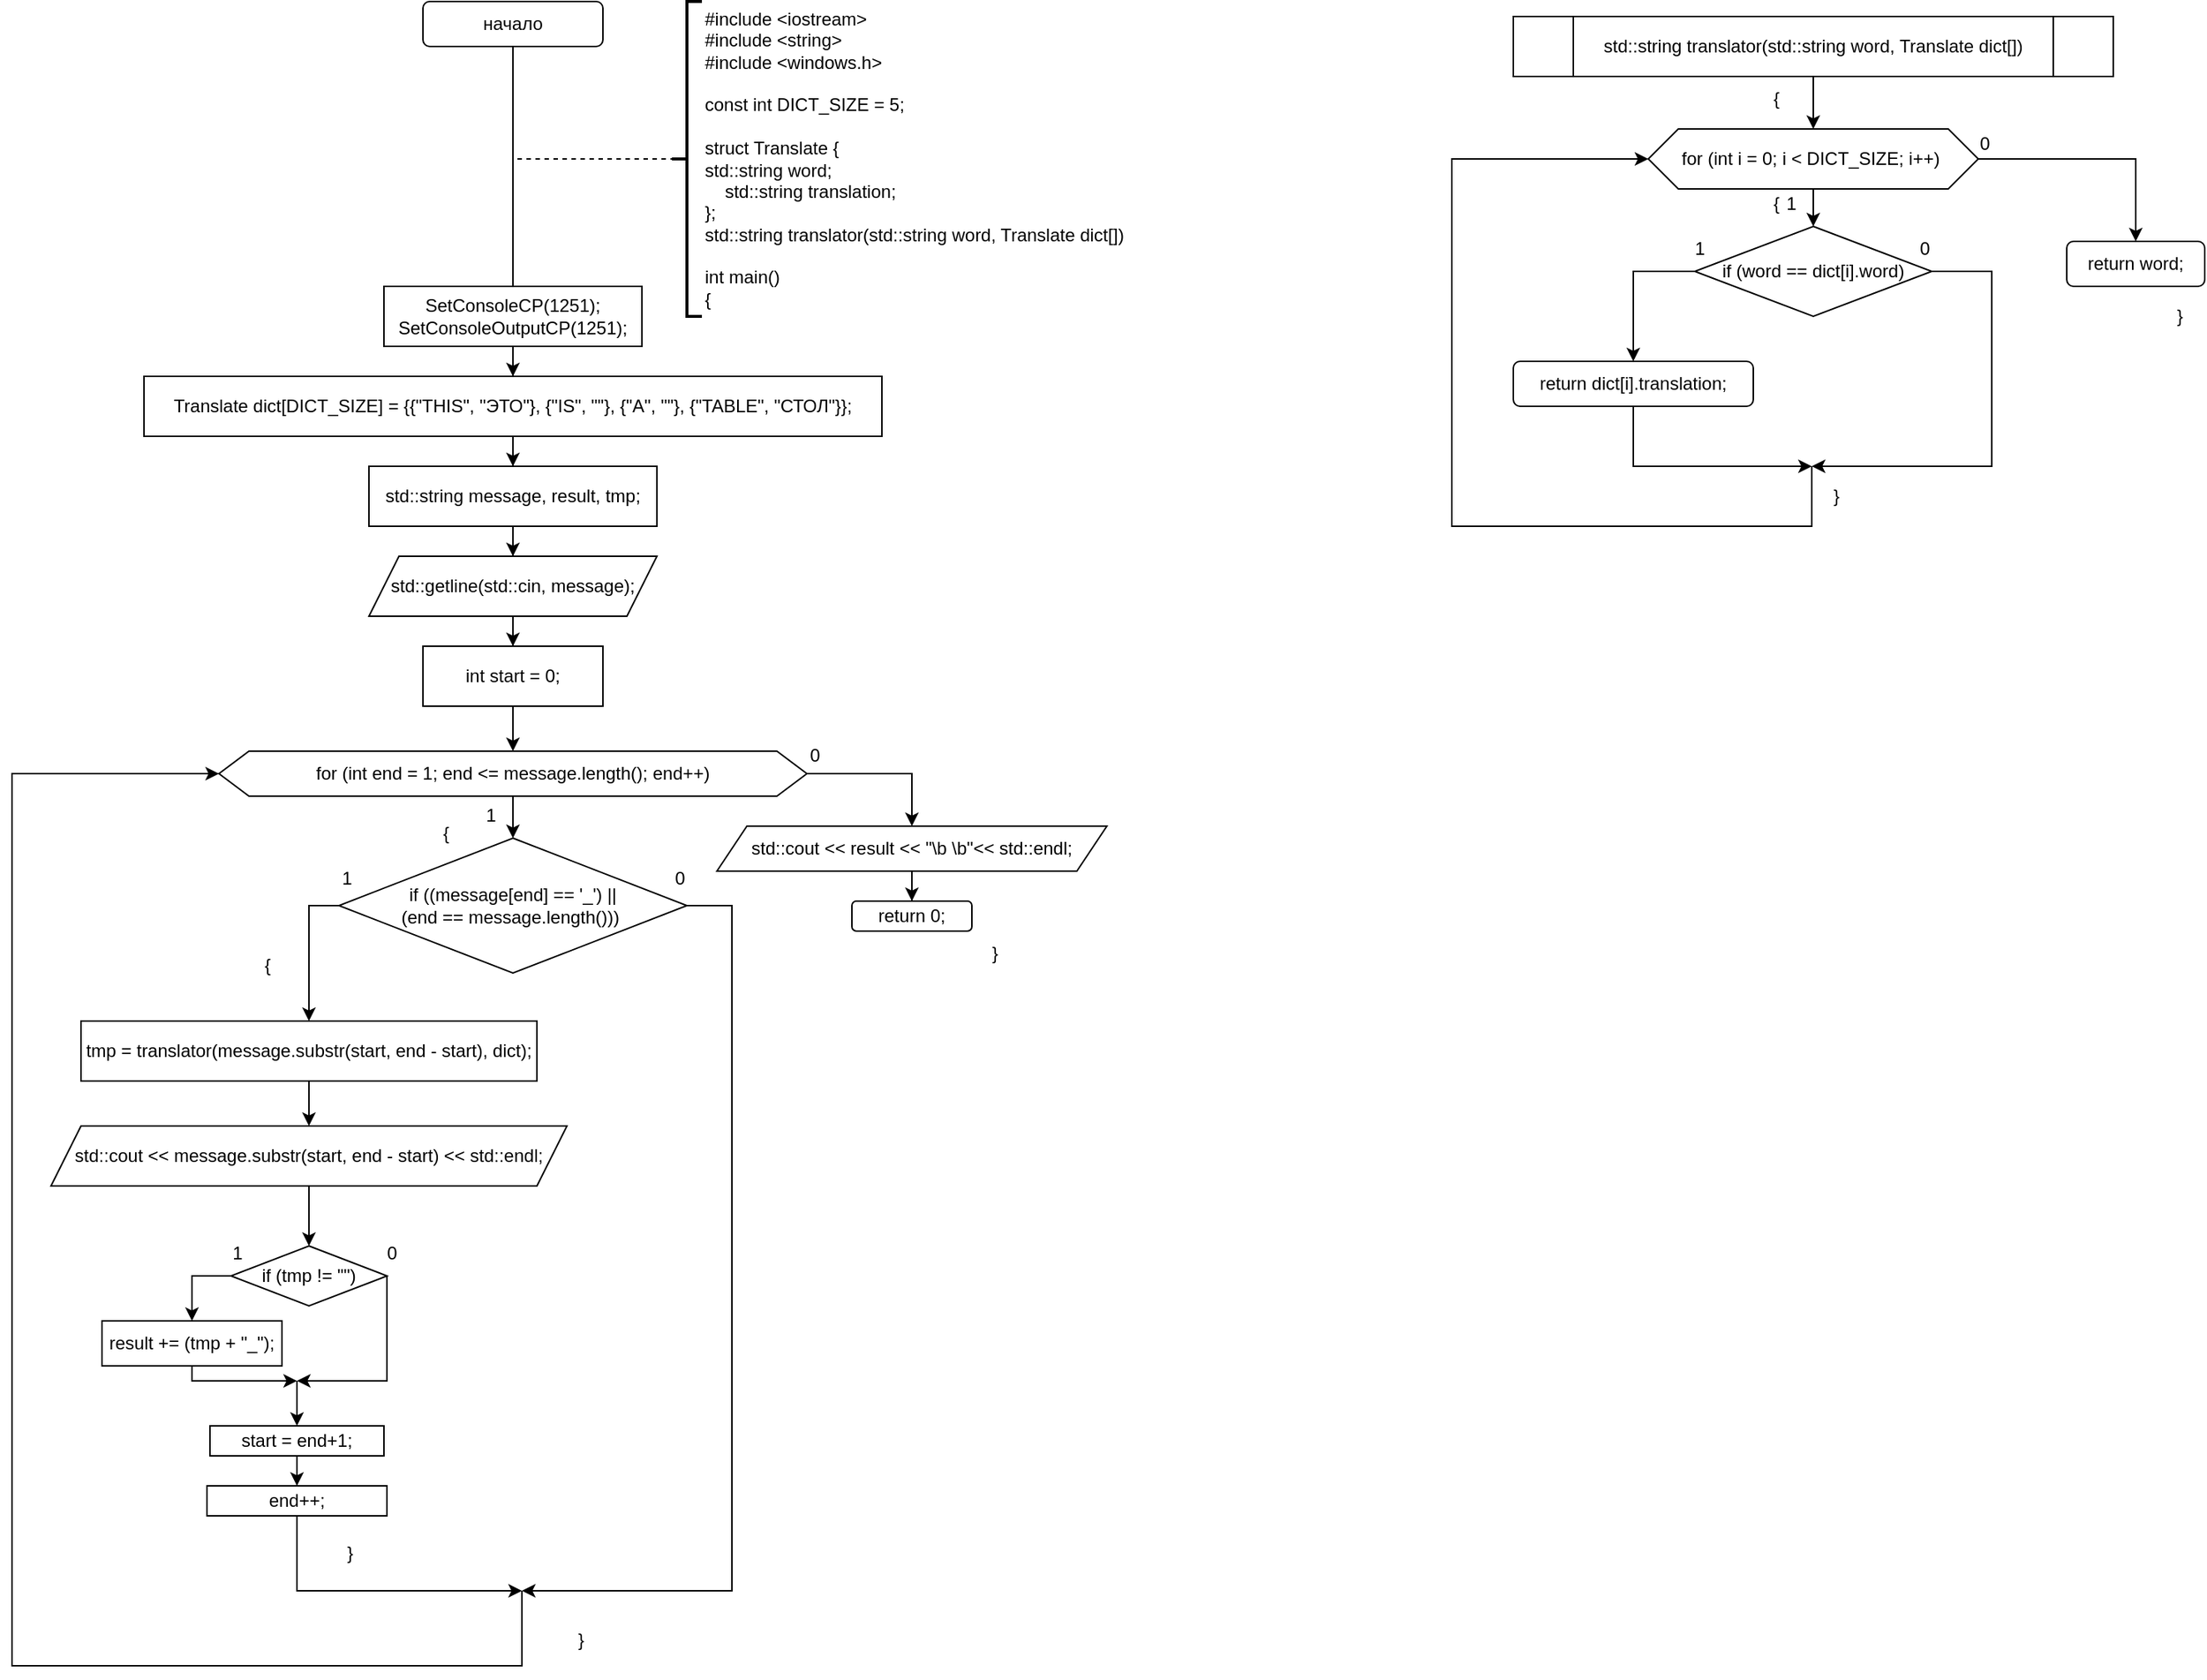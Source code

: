 <mxfile version="22.1.2" type="device">
  <diagram name="Страница — 1" id="r6bkzcHiYQrS2bsxJ93q">
    <mxGraphModel dx="1182" dy="723" grid="1" gridSize="10" guides="1" tooltips="1" connect="1" arrows="1" fold="1" page="1" pageScale="1" pageWidth="827" pageHeight="1169" math="0" shadow="0">
      <root>
        <mxCell id="0" />
        <mxCell id="1" parent="0" />
        <mxCell id="mIdbIiIFEZ60AHGsGnH3-1" value="начало" style="rounded=1;whiteSpace=wrap;html=1;" vertex="1" parent="1">
          <mxGeometry x="314" y="10" width="120" height="30" as="geometry" />
        </mxCell>
        <mxCell id="mIdbIiIFEZ60AHGsGnH3-2" value="&lt;div&gt;#include &amp;lt;iostream&amp;gt;&lt;/div&gt;&lt;div&gt;#include &amp;lt;string&amp;gt;&lt;/div&gt;&lt;div&gt;#include &amp;lt;windows.h&amp;gt;&lt;/div&gt;&lt;div&gt;&lt;br&gt;&lt;/div&gt;&lt;div&gt;const int DICT_SIZE = 5;&lt;/div&gt;&lt;div&gt;&lt;br&gt;&lt;/div&gt;&lt;div&gt;struct Translate {&lt;/div&gt;&lt;div&gt;std::string word;&lt;span style=&quot;&quot;&gt;&lt;/span&gt;&lt;/div&gt;&lt;div&gt;&lt;span style=&quot;&quot;&gt;&lt;span style=&quot;&quot;&gt;&lt;span style=&quot;&quot;&gt;&amp;nbsp;&amp;nbsp;&amp;nbsp;&amp;nbsp;&lt;/span&gt;&lt;/span&gt;std::string translation;&lt;/span&gt;&lt;/div&gt;&lt;div&gt;};&lt;/div&gt;&lt;div&gt;std::string translator(std::string word, Translate dict[])&lt;/div&gt;&lt;div&gt;&lt;br&gt;&lt;/div&gt;&lt;div&gt;&lt;div&gt;int main()&lt;/div&gt;&lt;div&gt;{&lt;/div&gt;&lt;/div&gt;" style="strokeWidth=2;html=1;shape=mxgraph.flowchart.annotation_2;align=left;labelPosition=right;pointerEvents=1;" vertex="1" parent="1">
          <mxGeometry x="480" y="10" width="20" height="210" as="geometry" />
        </mxCell>
        <mxCell id="mIdbIiIFEZ60AHGsGnH3-3" value="" style="endArrow=none;html=1;rounded=0;entryX=0.5;entryY=1;entryDx=0;entryDy=0;" edge="1" parent="1" target="mIdbIiIFEZ60AHGsGnH3-1">
          <mxGeometry width="50" height="50" relative="1" as="geometry">
            <mxPoint x="374" y="200" as="sourcePoint" />
            <mxPoint x="510" y="180" as="targetPoint" />
          </mxGeometry>
        </mxCell>
        <mxCell id="mIdbIiIFEZ60AHGsGnH3-4" value="" style="endArrow=none;dashed=1;html=1;rounded=0;entryX=0;entryY=0.5;entryDx=0;entryDy=0;entryPerimeter=0;exitX=0.5;exitY=1;exitDx=0;exitDy=0;" edge="1" parent="1" source="mIdbIiIFEZ60AHGsGnH3-1" target="mIdbIiIFEZ60AHGsGnH3-2">
          <mxGeometry width="50" height="50" relative="1" as="geometry">
            <mxPoint x="380" y="120" as="sourcePoint" />
            <mxPoint x="510" y="180" as="targetPoint" />
            <Array as="points">
              <mxPoint x="374" y="115" />
            </Array>
          </mxGeometry>
        </mxCell>
        <mxCell id="mIdbIiIFEZ60AHGsGnH3-7" value="" style="edgeStyle=orthogonalEdgeStyle;rounded=0;orthogonalLoop=1;jettySize=auto;html=1;" edge="1" parent="1" source="mIdbIiIFEZ60AHGsGnH3-5" target="mIdbIiIFEZ60AHGsGnH3-6">
          <mxGeometry relative="1" as="geometry" />
        </mxCell>
        <mxCell id="mIdbIiIFEZ60AHGsGnH3-5" value="&lt;div&gt;SetConsoleCP(1251);&lt;/div&gt;&lt;div&gt;SetConsoleOutputCP(1251);&lt;span style=&quot;&quot;&gt;&lt;/span&gt;&lt;/div&gt;" style="rounded=0;whiteSpace=wrap;html=1;" vertex="1" parent="1">
          <mxGeometry x="288" y="200" width="172" height="40" as="geometry" />
        </mxCell>
        <mxCell id="mIdbIiIFEZ60AHGsGnH3-9" value="" style="edgeStyle=orthogonalEdgeStyle;rounded=0;orthogonalLoop=1;jettySize=auto;html=1;" edge="1" parent="1" source="mIdbIiIFEZ60AHGsGnH3-6" target="mIdbIiIFEZ60AHGsGnH3-8">
          <mxGeometry relative="1" as="geometry" />
        </mxCell>
        <mxCell id="mIdbIiIFEZ60AHGsGnH3-6" value="Translate dict[DICT_SIZE] = {{&quot;THIS&quot;, &quot;ЭТО&quot;}, {&quot;IS&quot;, &quot;&quot;}, {&quot;A&quot;, &quot;&quot;}, {&quot;TABLE&quot;, &quot;СТОЛ&quot;}};" style="rounded=0;whiteSpace=wrap;html=1;" vertex="1" parent="1">
          <mxGeometry x="128" y="260" width="492" height="40" as="geometry" />
        </mxCell>
        <mxCell id="mIdbIiIFEZ60AHGsGnH3-11" value="" style="edgeStyle=orthogonalEdgeStyle;rounded=0;orthogonalLoop=1;jettySize=auto;html=1;" edge="1" parent="1" source="mIdbIiIFEZ60AHGsGnH3-8" target="mIdbIiIFEZ60AHGsGnH3-10">
          <mxGeometry relative="1" as="geometry" />
        </mxCell>
        <mxCell id="mIdbIiIFEZ60AHGsGnH3-8" value="std::string message, result, tmp;" style="rounded=0;whiteSpace=wrap;html=1;" vertex="1" parent="1">
          <mxGeometry x="278" y="320" width="192" height="40" as="geometry" />
        </mxCell>
        <mxCell id="mIdbIiIFEZ60AHGsGnH3-13" value="" style="edgeStyle=orthogonalEdgeStyle;rounded=0;orthogonalLoop=1;jettySize=auto;html=1;" edge="1" parent="1" source="mIdbIiIFEZ60AHGsGnH3-10" target="mIdbIiIFEZ60AHGsGnH3-12">
          <mxGeometry relative="1" as="geometry" />
        </mxCell>
        <mxCell id="mIdbIiIFEZ60AHGsGnH3-10" value="std::getline(std::cin, message);" style="shape=parallelogram;perimeter=parallelogramPerimeter;whiteSpace=wrap;html=1;fixedSize=1;" vertex="1" parent="1">
          <mxGeometry x="278" y="380" width="192" height="40" as="geometry" />
        </mxCell>
        <mxCell id="mIdbIiIFEZ60AHGsGnH3-15" value="" style="edgeStyle=orthogonalEdgeStyle;rounded=0;orthogonalLoop=1;jettySize=auto;html=1;" edge="1" parent="1" source="mIdbIiIFEZ60AHGsGnH3-12" target="mIdbIiIFEZ60AHGsGnH3-14">
          <mxGeometry relative="1" as="geometry" />
        </mxCell>
        <mxCell id="mIdbIiIFEZ60AHGsGnH3-12" value="int start = 0;" style="rounded=0;whiteSpace=wrap;html=1;" vertex="1" parent="1">
          <mxGeometry x="314" y="440" width="120" height="40" as="geometry" />
        </mxCell>
        <mxCell id="mIdbIiIFEZ60AHGsGnH3-19" value="" style="edgeStyle=orthogonalEdgeStyle;rounded=0;orthogonalLoop=1;jettySize=auto;html=1;" edge="1" parent="1" source="mIdbIiIFEZ60AHGsGnH3-14" target="mIdbIiIFEZ60AHGsGnH3-16">
          <mxGeometry relative="1" as="geometry" />
        </mxCell>
        <mxCell id="mIdbIiIFEZ60AHGsGnH3-14" value="for (int end = 1; end &amp;lt;= message.length(); end++)" style="shape=hexagon;perimeter=hexagonPerimeter2;whiteSpace=wrap;html=1;fixedSize=1;" vertex="1" parent="1">
          <mxGeometry x="178" y="510" width="392" height="30" as="geometry" />
        </mxCell>
        <mxCell id="mIdbIiIFEZ60AHGsGnH3-24" style="edgeStyle=orthogonalEdgeStyle;rounded=0;orthogonalLoop=1;jettySize=auto;html=1;entryX=0.5;entryY=0;entryDx=0;entryDy=0;exitX=0;exitY=0.5;exitDx=0;exitDy=0;" edge="1" parent="1" source="mIdbIiIFEZ60AHGsGnH3-16" target="mIdbIiIFEZ60AHGsGnH3-23">
          <mxGeometry relative="1" as="geometry" />
        </mxCell>
        <mxCell id="mIdbIiIFEZ60AHGsGnH3-43" style="edgeStyle=orthogonalEdgeStyle;rounded=0;orthogonalLoop=1;jettySize=auto;html=1;" edge="1" parent="1" source="mIdbIiIFEZ60AHGsGnH3-16">
          <mxGeometry relative="1" as="geometry">
            <mxPoint x="380" y="1070" as="targetPoint" />
            <Array as="points">
              <mxPoint x="520" y="613" />
              <mxPoint x="520" y="1070" />
            </Array>
          </mxGeometry>
        </mxCell>
        <mxCell id="mIdbIiIFEZ60AHGsGnH3-16" value="if ((message[end] == &#39;_&#39;) ||&lt;br&gt;(end == message.length()))&amp;nbsp;" style="rhombus;whiteSpace=wrap;html=1;" vertex="1" parent="1">
          <mxGeometry x="258" y="568" width="232" height="90" as="geometry" />
        </mxCell>
        <mxCell id="mIdbIiIFEZ60AHGsGnH3-20" value="1" style="text;html=1;align=center;verticalAlign=middle;resizable=0;points=[];autosize=1;strokeColor=none;fillColor=none;" vertex="1" parent="1">
          <mxGeometry x="248" y="580" width="30" height="30" as="geometry" />
        </mxCell>
        <mxCell id="mIdbIiIFEZ60AHGsGnH3-21" value="0" style="text;html=1;align=center;verticalAlign=middle;resizable=0;points=[];autosize=1;strokeColor=none;fillColor=none;" vertex="1" parent="1">
          <mxGeometry x="470" y="580" width="30" height="30" as="geometry" />
        </mxCell>
        <mxCell id="mIdbIiIFEZ60AHGsGnH3-22" value="1" style="text;html=1;align=center;verticalAlign=middle;resizable=0;points=[];autosize=1;strokeColor=none;fillColor=none;" vertex="1" parent="1">
          <mxGeometry x="344" y="538" width="30" height="30" as="geometry" />
        </mxCell>
        <mxCell id="mIdbIiIFEZ60AHGsGnH3-26" value="" style="edgeStyle=orthogonalEdgeStyle;rounded=0;orthogonalLoop=1;jettySize=auto;html=1;" edge="1" parent="1" source="mIdbIiIFEZ60AHGsGnH3-23" target="mIdbIiIFEZ60AHGsGnH3-25">
          <mxGeometry relative="1" as="geometry" />
        </mxCell>
        <mxCell id="mIdbIiIFEZ60AHGsGnH3-23" value="tmp = translator(message.substr(start, end - start), dict);" style="rounded=0;whiteSpace=wrap;html=1;" vertex="1" parent="1">
          <mxGeometry x="86" y="690" width="304" height="40" as="geometry" />
        </mxCell>
        <mxCell id="mIdbIiIFEZ60AHGsGnH3-28" value="" style="edgeStyle=orthogonalEdgeStyle;rounded=0;orthogonalLoop=1;jettySize=auto;html=1;" edge="1" parent="1" source="mIdbIiIFEZ60AHGsGnH3-25" target="mIdbIiIFEZ60AHGsGnH3-27">
          <mxGeometry relative="1" as="geometry" />
        </mxCell>
        <mxCell id="mIdbIiIFEZ60AHGsGnH3-25" value="std::cout &amp;lt;&amp;lt; message.substr(start, end - start) &amp;lt;&amp;lt; std::endl;" style="shape=parallelogram;perimeter=parallelogramPerimeter;whiteSpace=wrap;html=1;fixedSize=1;" vertex="1" parent="1">
          <mxGeometry x="66" y="760" width="344" height="40" as="geometry" />
        </mxCell>
        <mxCell id="mIdbIiIFEZ60AHGsGnH3-27" value="if (tmp != &quot;&quot;)" style="rhombus;whiteSpace=wrap;html=1;" vertex="1" parent="1">
          <mxGeometry x="186" y="840" width="104" height="40" as="geometry" />
        </mxCell>
        <mxCell id="mIdbIiIFEZ60AHGsGnH3-29" value="1" style="text;html=1;align=center;verticalAlign=middle;resizable=0;points=[];autosize=1;strokeColor=none;fillColor=none;" vertex="1" parent="1">
          <mxGeometry x="175" y="830" width="30" height="30" as="geometry" />
        </mxCell>
        <mxCell id="mIdbIiIFEZ60AHGsGnH3-30" value="0" style="text;html=1;align=center;verticalAlign=middle;resizable=0;points=[];autosize=1;strokeColor=none;fillColor=none;" vertex="1" parent="1">
          <mxGeometry x="278" y="830" width="30" height="30" as="geometry" />
        </mxCell>
        <mxCell id="mIdbIiIFEZ60AHGsGnH3-32" style="edgeStyle=orthogonalEdgeStyle;rounded=0;orthogonalLoop=1;jettySize=auto;html=1;exitX=0;exitY=0.5;exitDx=0;exitDy=0;entryX=0.5;entryY=0;entryDx=0;entryDy=0;" edge="1" parent="1" source="mIdbIiIFEZ60AHGsGnH3-27" target="mIdbIiIFEZ60AHGsGnH3-31">
          <mxGeometry relative="1" as="geometry">
            <mxPoint x="100" y="860" as="targetPoint" />
          </mxGeometry>
        </mxCell>
        <mxCell id="mIdbIiIFEZ60AHGsGnH3-40" style="edgeStyle=orthogonalEdgeStyle;rounded=0;orthogonalLoop=1;jettySize=auto;html=1;" edge="1" parent="1" source="mIdbIiIFEZ60AHGsGnH3-31">
          <mxGeometry relative="1" as="geometry">
            <mxPoint x="230" y="930" as="targetPoint" />
            <Array as="points">
              <mxPoint x="160" y="930" />
            </Array>
          </mxGeometry>
        </mxCell>
        <mxCell id="mIdbIiIFEZ60AHGsGnH3-31" value="result += (tmp + &quot;_&quot;);" style="rounded=0;whiteSpace=wrap;html=1;" vertex="1" parent="1">
          <mxGeometry x="100" y="890" width="120" height="30" as="geometry" />
        </mxCell>
        <mxCell id="mIdbIiIFEZ60AHGsGnH3-39" style="edgeStyle=orthogonalEdgeStyle;rounded=0;orthogonalLoop=1;jettySize=auto;html=1;entryX=0.5;entryY=0;entryDx=0;entryDy=0;" edge="1" parent="1" source="mIdbIiIFEZ60AHGsGnH3-33" target="mIdbIiIFEZ60AHGsGnH3-34">
          <mxGeometry relative="1" as="geometry" />
        </mxCell>
        <mxCell id="mIdbIiIFEZ60AHGsGnH3-33" value="start = end+1;" style="rounded=0;whiteSpace=wrap;html=1;" vertex="1" parent="1">
          <mxGeometry x="172" y="960" width="116" height="20" as="geometry" />
        </mxCell>
        <mxCell id="mIdbIiIFEZ60AHGsGnH3-44" style="edgeStyle=orthogonalEdgeStyle;rounded=0;orthogonalLoop=1;jettySize=auto;html=1;" edge="1" parent="1" source="mIdbIiIFEZ60AHGsGnH3-34">
          <mxGeometry relative="1" as="geometry">
            <mxPoint x="380" y="1070" as="targetPoint" />
            <Array as="points">
              <mxPoint x="230" y="1070" />
            </Array>
          </mxGeometry>
        </mxCell>
        <mxCell id="mIdbIiIFEZ60AHGsGnH3-34" value="end++;" style="rounded=0;whiteSpace=wrap;html=1;" vertex="1" parent="1">
          <mxGeometry x="170" y="1000" width="120" height="20" as="geometry" />
        </mxCell>
        <mxCell id="mIdbIiIFEZ60AHGsGnH3-41" value="" style="endArrow=classic;html=1;rounded=0;exitX=1;exitY=0.5;exitDx=0;exitDy=0;" edge="1" parent="1" source="mIdbIiIFEZ60AHGsGnH3-27">
          <mxGeometry width="50" height="50" relative="1" as="geometry">
            <mxPoint x="240" y="920" as="sourcePoint" />
            <mxPoint x="230" y="930" as="targetPoint" />
            <Array as="points">
              <mxPoint x="290" y="930" />
            </Array>
          </mxGeometry>
        </mxCell>
        <mxCell id="mIdbIiIFEZ60AHGsGnH3-42" value="" style="endArrow=classic;html=1;rounded=0;entryX=0.5;entryY=0;entryDx=0;entryDy=0;" edge="1" parent="1" target="mIdbIiIFEZ60AHGsGnH3-33">
          <mxGeometry width="50" height="50" relative="1" as="geometry">
            <mxPoint x="230" y="930" as="sourcePoint" />
            <mxPoint x="290" y="880" as="targetPoint" />
          </mxGeometry>
        </mxCell>
        <mxCell id="mIdbIiIFEZ60AHGsGnH3-45" value="" style="endArrow=classic;html=1;rounded=0;entryX=0;entryY=0.5;entryDx=0;entryDy=0;" edge="1" parent="1" target="mIdbIiIFEZ60AHGsGnH3-14">
          <mxGeometry width="50" height="50" relative="1" as="geometry">
            <mxPoint x="380" y="1070" as="sourcePoint" />
            <mxPoint x="430" y="1020" as="targetPoint" />
            <Array as="points">
              <mxPoint x="380" y="1120" />
              <mxPoint x="40" y="1120" />
              <mxPoint x="40" y="525" />
            </Array>
          </mxGeometry>
        </mxCell>
        <mxCell id="mIdbIiIFEZ60AHGsGnH3-46" value="0" style="text;html=1;align=center;verticalAlign=middle;resizable=0;points=[];autosize=1;strokeColor=none;fillColor=none;" vertex="1" parent="1">
          <mxGeometry x="560" y="498" width="30" height="30" as="geometry" />
        </mxCell>
        <mxCell id="mIdbIiIFEZ60AHGsGnH3-50" style="edgeStyle=orthogonalEdgeStyle;rounded=0;orthogonalLoop=1;jettySize=auto;html=1;entryX=0.5;entryY=0;entryDx=0;entryDy=0;" edge="1" parent="1" source="mIdbIiIFEZ60AHGsGnH3-47" target="mIdbIiIFEZ60AHGsGnH3-49">
          <mxGeometry relative="1" as="geometry" />
        </mxCell>
        <mxCell id="mIdbIiIFEZ60AHGsGnH3-47" value="std::cout &amp;lt;&amp;lt; result &amp;lt;&amp;lt; &quot;\b \b&quot;&amp;lt;&amp;lt; std::endl;" style="shape=parallelogram;perimeter=parallelogramPerimeter;whiteSpace=wrap;html=1;fixedSize=1;" vertex="1" parent="1">
          <mxGeometry x="510" y="560" width="260" height="30" as="geometry" />
        </mxCell>
        <mxCell id="mIdbIiIFEZ60AHGsGnH3-48" value="" style="endArrow=classic;html=1;rounded=0;exitX=1;exitY=0.5;exitDx=0;exitDy=0;entryX=0.5;entryY=0;entryDx=0;entryDy=0;" edge="1" parent="1" source="mIdbIiIFEZ60AHGsGnH3-14" target="mIdbIiIFEZ60AHGsGnH3-47">
          <mxGeometry width="50" height="50" relative="1" as="geometry">
            <mxPoint x="650" y="510" as="sourcePoint" />
            <mxPoint x="700" y="460" as="targetPoint" />
            <Array as="points">
              <mxPoint x="640" y="525" />
            </Array>
          </mxGeometry>
        </mxCell>
        <mxCell id="mIdbIiIFEZ60AHGsGnH3-49" value="return 0;" style="rounded=1;whiteSpace=wrap;html=1;" vertex="1" parent="1">
          <mxGeometry x="600" y="610" width="80" height="20" as="geometry" />
        </mxCell>
        <mxCell id="mIdbIiIFEZ60AHGsGnH3-51" value="{" style="text;html=1;align=center;verticalAlign=middle;resizable=0;points=[];autosize=1;strokeColor=none;fillColor=none;" vertex="1" parent="1">
          <mxGeometry x="314" y="550" width="30" height="30" as="geometry" />
        </mxCell>
        <mxCell id="mIdbIiIFEZ60AHGsGnH3-52" value="{" style="text;html=1;align=center;verticalAlign=middle;resizable=0;points=[];autosize=1;strokeColor=none;fillColor=none;" vertex="1" parent="1">
          <mxGeometry x="195" y="638" width="30" height="30" as="geometry" />
        </mxCell>
        <mxCell id="mIdbIiIFEZ60AHGsGnH3-53" value="}" style="text;html=1;align=center;verticalAlign=middle;resizable=0;points=[];autosize=1;strokeColor=none;fillColor=none;" vertex="1" parent="1">
          <mxGeometry x="250" y="1030" width="30" height="30" as="geometry" />
        </mxCell>
        <mxCell id="mIdbIiIFEZ60AHGsGnH3-54" value="}" style="text;html=1;align=center;verticalAlign=middle;resizable=0;points=[];autosize=1;strokeColor=none;fillColor=none;" vertex="1" parent="1">
          <mxGeometry x="404" y="1088" width="30" height="30" as="geometry" />
        </mxCell>
        <mxCell id="mIdbIiIFEZ60AHGsGnH3-55" value="}" style="text;html=1;align=center;verticalAlign=middle;resizable=0;points=[];autosize=1;strokeColor=none;fillColor=none;" vertex="1" parent="1">
          <mxGeometry x="680" y="630" width="30" height="30" as="geometry" />
        </mxCell>
        <mxCell id="mIdbIiIFEZ60AHGsGnH3-58" value="" style="edgeStyle=orthogonalEdgeStyle;rounded=0;orthogonalLoop=1;jettySize=auto;html=1;" edge="1" parent="1" source="mIdbIiIFEZ60AHGsGnH3-56" target="mIdbIiIFEZ60AHGsGnH3-57">
          <mxGeometry relative="1" as="geometry" />
        </mxCell>
        <mxCell id="mIdbIiIFEZ60AHGsGnH3-56" value="std::string translator(std::string word, Translate dict[])" style="shape=process;whiteSpace=wrap;html=1;backgroundOutline=1;" vertex="1" parent="1">
          <mxGeometry x="1041" y="20" width="400" height="40" as="geometry" />
        </mxCell>
        <mxCell id="mIdbIiIFEZ60AHGsGnH3-60" value="" style="edgeStyle=orthogonalEdgeStyle;rounded=0;orthogonalLoop=1;jettySize=auto;html=1;" edge="1" parent="1" source="mIdbIiIFEZ60AHGsGnH3-57" target="mIdbIiIFEZ60AHGsGnH3-59">
          <mxGeometry relative="1" as="geometry" />
        </mxCell>
        <mxCell id="mIdbIiIFEZ60AHGsGnH3-72" style="edgeStyle=orthogonalEdgeStyle;rounded=0;orthogonalLoop=1;jettySize=auto;html=1;entryX=0.5;entryY=0;entryDx=0;entryDy=0;" edge="1" parent="1" source="mIdbIiIFEZ60AHGsGnH3-57" target="mIdbIiIFEZ60AHGsGnH3-69">
          <mxGeometry relative="1" as="geometry" />
        </mxCell>
        <mxCell id="mIdbIiIFEZ60AHGsGnH3-57" value="for (int i = 0; i &amp;lt; DICT_SIZE; i++)&amp;nbsp;" style="shape=hexagon;perimeter=hexagonPerimeter2;whiteSpace=wrap;html=1;fixedSize=1;" vertex="1" parent="1">
          <mxGeometry x="1131" y="95" width="220" height="40" as="geometry" />
        </mxCell>
        <mxCell id="mIdbIiIFEZ60AHGsGnH3-63" style="edgeStyle=orthogonalEdgeStyle;rounded=0;orthogonalLoop=1;jettySize=auto;html=1;entryX=0.5;entryY=0;entryDx=0;entryDy=0;exitX=0;exitY=0.5;exitDx=0;exitDy=0;" edge="1" parent="1" source="mIdbIiIFEZ60AHGsGnH3-59" target="mIdbIiIFEZ60AHGsGnH3-62">
          <mxGeometry relative="1" as="geometry" />
        </mxCell>
        <mxCell id="mIdbIiIFEZ60AHGsGnH3-66" style="edgeStyle=orthogonalEdgeStyle;rounded=0;orthogonalLoop=1;jettySize=auto;html=1;" edge="1" parent="1" source="mIdbIiIFEZ60AHGsGnH3-59">
          <mxGeometry relative="1" as="geometry">
            <mxPoint x="1240" y="320" as="targetPoint" />
            <Array as="points">
              <mxPoint x="1360" y="190" />
              <mxPoint x="1360" y="320" />
            </Array>
          </mxGeometry>
        </mxCell>
        <mxCell id="mIdbIiIFEZ60AHGsGnH3-59" value="if (word == dict[i].word)" style="rhombus;whiteSpace=wrap;html=1;" vertex="1" parent="1">
          <mxGeometry x="1162" y="160" width="158" height="60" as="geometry" />
        </mxCell>
        <mxCell id="mIdbIiIFEZ60AHGsGnH3-65" style="edgeStyle=orthogonalEdgeStyle;rounded=0;orthogonalLoop=1;jettySize=auto;html=1;" edge="1" parent="1" source="mIdbIiIFEZ60AHGsGnH3-62">
          <mxGeometry relative="1" as="geometry">
            <mxPoint x="1240" y="320" as="targetPoint" />
            <Array as="points">
              <mxPoint x="1121" y="320" />
            </Array>
          </mxGeometry>
        </mxCell>
        <mxCell id="mIdbIiIFEZ60AHGsGnH3-62" value="return dict[i].translation;" style="rounded=1;whiteSpace=wrap;html=1;" vertex="1" parent="1">
          <mxGeometry x="1041" y="250" width="160" height="30" as="geometry" />
        </mxCell>
        <mxCell id="mIdbIiIFEZ60AHGsGnH3-67" value="" style="endArrow=classic;html=1;rounded=0;entryX=0;entryY=0.5;entryDx=0;entryDy=0;" edge="1" parent="1" target="mIdbIiIFEZ60AHGsGnH3-57">
          <mxGeometry width="50" height="50" relative="1" as="geometry">
            <mxPoint x="1240" y="320" as="sourcePoint" />
            <mxPoint x="1290" y="270" as="targetPoint" />
            <Array as="points">
              <mxPoint x="1240" y="360" />
              <mxPoint x="1000" y="360" />
              <mxPoint x="1000" y="115" />
            </Array>
          </mxGeometry>
        </mxCell>
        <mxCell id="mIdbIiIFEZ60AHGsGnH3-69" value="return word;" style="rounded=1;whiteSpace=wrap;html=1;" vertex="1" parent="1">
          <mxGeometry x="1410" y="170" width="92" height="30" as="geometry" />
        </mxCell>
        <mxCell id="mIdbIiIFEZ60AHGsGnH3-73" value="{" style="text;html=1;align=center;verticalAlign=middle;resizable=0;points=[];autosize=1;strokeColor=none;fillColor=none;" vertex="1" parent="1">
          <mxGeometry x="1201" y="60" width="30" height="30" as="geometry" />
        </mxCell>
        <mxCell id="mIdbIiIFEZ60AHGsGnH3-74" value="{" style="text;html=1;align=center;verticalAlign=middle;resizable=0;points=[];autosize=1;strokeColor=none;fillColor=none;" vertex="1" parent="1">
          <mxGeometry x="1201" y="130" width="30" height="30" as="geometry" />
        </mxCell>
        <mxCell id="mIdbIiIFEZ60AHGsGnH3-75" value="}" style="text;html=1;align=center;verticalAlign=middle;resizable=0;points=[];autosize=1;strokeColor=none;fillColor=none;" vertex="1" parent="1">
          <mxGeometry x="1241" y="325" width="30" height="30" as="geometry" />
        </mxCell>
        <mxCell id="mIdbIiIFEZ60AHGsGnH3-76" value="}" style="text;html=1;align=center;verticalAlign=middle;resizable=0;points=[];autosize=1;strokeColor=none;fillColor=none;" vertex="1" parent="1">
          <mxGeometry x="1470" y="205" width="30" height="30" as="geometry" />
        </mxCell>
        <mxCell id="mIdbIiIFEZ60AHGsGnH3-77" value="1" style="text;html=1;align=center;verticalAlign=middle;resizable=0;points=[];autosize=1;strokeColor=none;fillColor=none;" vertex="1" parent="1">
          <mxGeometry x="1211" y="130" width="30" height="30" as="geometry" />
        </mxCell>
        <mxCell id="mIdbIiIFEZ60AHGsGnH3-78" value="0" style="text;html=1;align=center;verticalAlign=middle;resizable=0;points=[];autosize=1;strokeColor=none;fillColor=none;" vertex="1" parent="1">
          <mxGeometry x="1340" y="90" width="30" height="30" as="geometry" />
        </mxCell>
        <mxCell id="mIdbIiIFEZ60AHGsGnH3-79" value="1" style="text;html=1;align=center;verticalAlign=middle;resizable=0;points=[];autosize=1;strokeColor=none;fillColor=none;" vertex="1" parent="1">
          <mxGeometry x="1150" y="160" width="30" height="30" as="geometry" />
        </mxCell>
        <mxCell id="mIdbIiIFEZ60AHGsGnH3-80" value="0" style="text;html=1;align=center;verticalAlign=middle;resizable=0;points=[];autosize=1;strokeColor=none;fillColor=none;" vertex="1" parent="1">
          <mxGeometry x="1300" y="160" width="30" height="30" as="geometry" />
        </mxCell>
      </root>
    </mxGraphModel>
  </diagram>
</mxfile>

